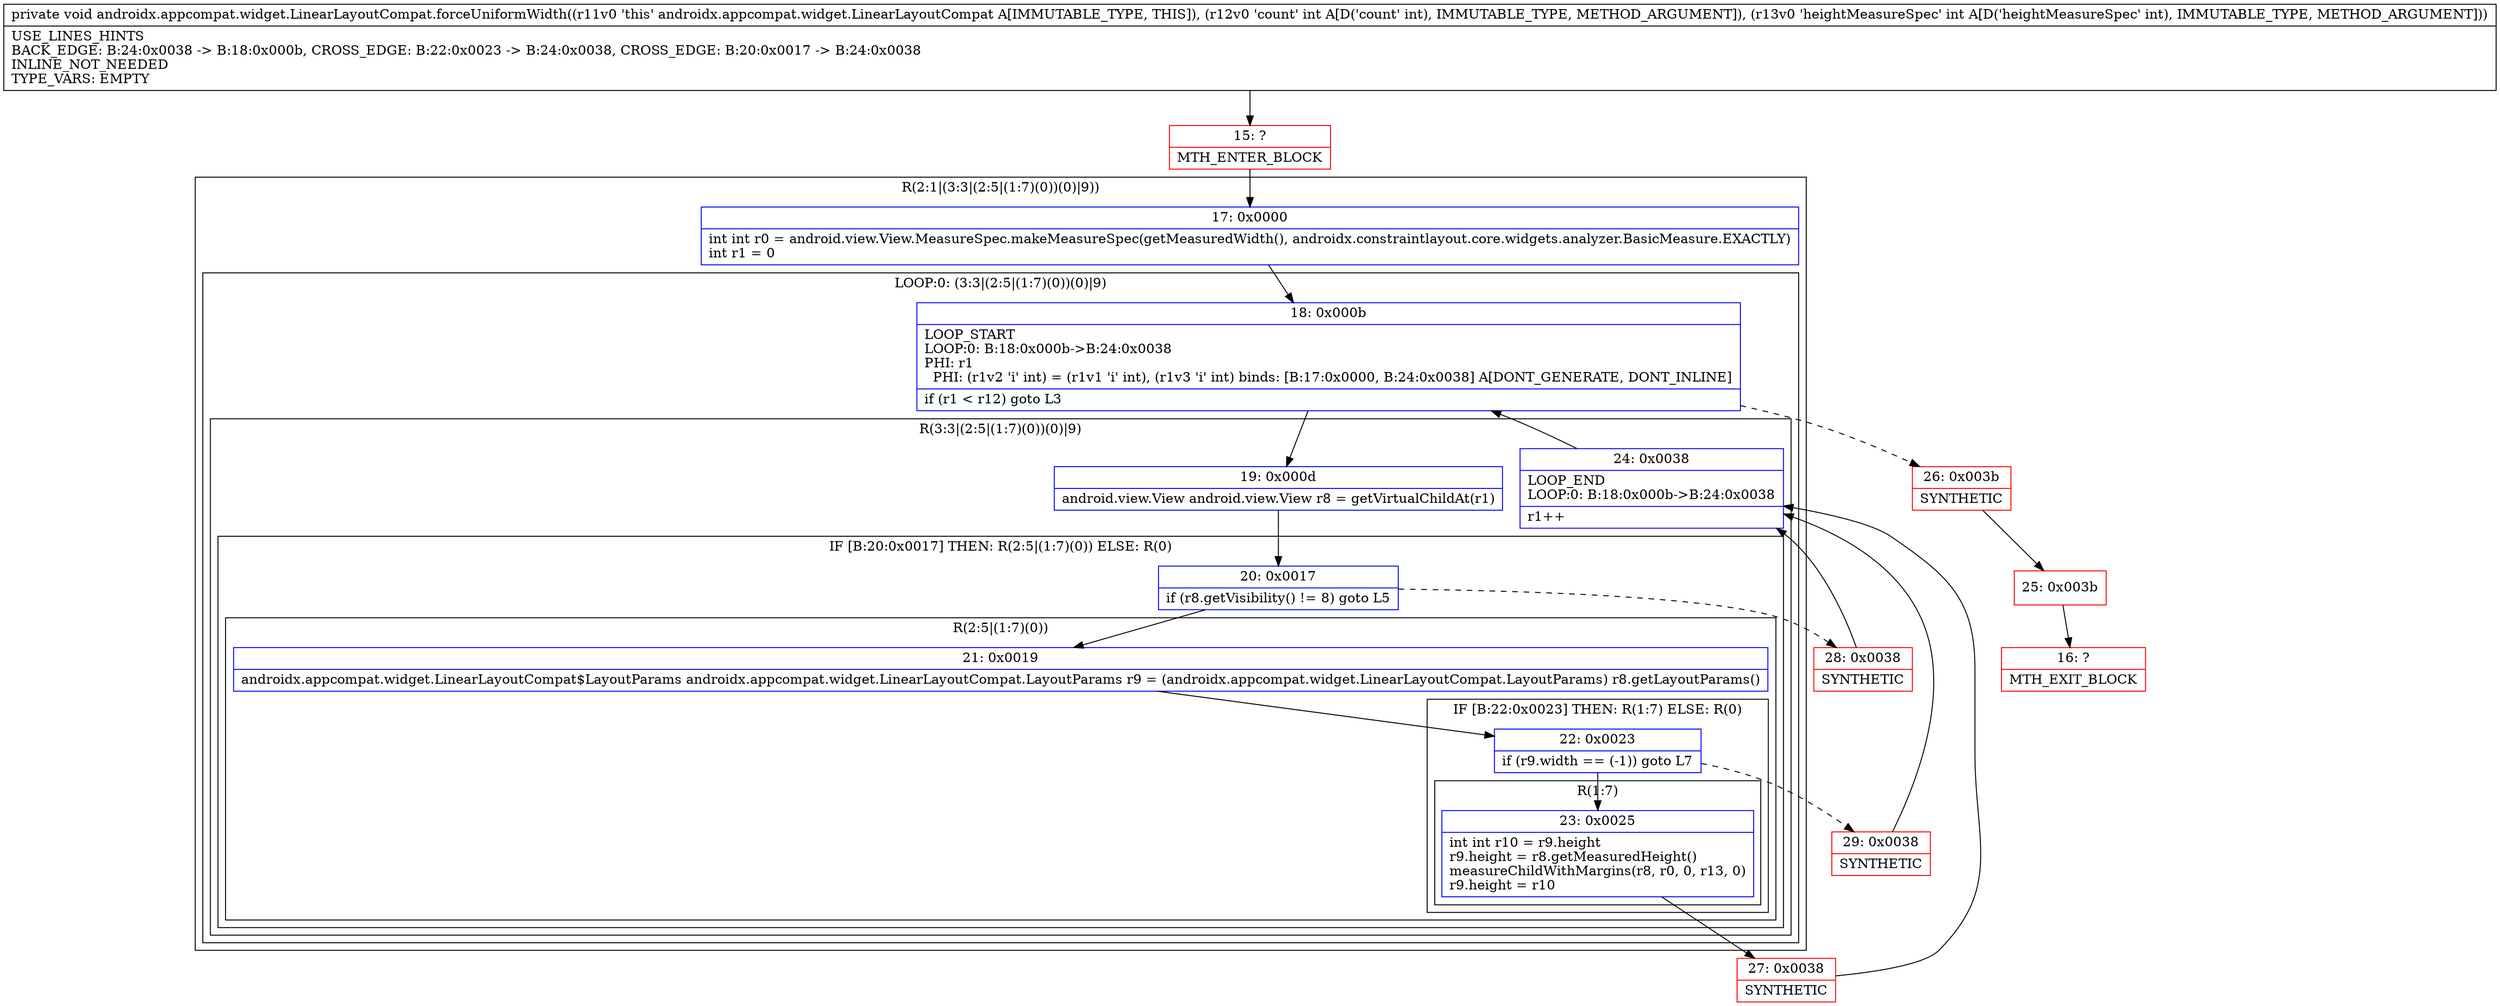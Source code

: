 digraph "CFG forandroidx.appcompat.widget.LinearLayoutCompat.forceUniformWidth(II)V" {
subgraph cluster_Region_1118185244 {
label = "R(2:1|(3:3|(2:5|(1:7)(0))(0)|9))";
node [shape=record,color=blue];
Node_17 [shape=record,label="{17\:\ 0x0000|int int r0 = android.view.View.MeasureSpec.makeMeasureSpec(getMeasuredWidth(), androidx.constraintlayout.core.widgets.analyzer.BasicMeasure.EXACTLY)\lint r1 = 0\l}"];
subgraph cluster_LoopRegion_1046501419 {
label = "LOOP:0: (3:3|(2:5|(1:7)(0))(0)|9)";
node [shape=record,color=blue];
Node_18 [shape=record,label="{18\:\ 0x000b|LOOP_START\lLOOP:0: B:18:0x000b\-\>B:24:0x0038\lPHI: r1 \l  PHI: (r1v2 'i' int) = (r1v1 'i' int), (r1v3 'i' int) binds: [B:17:0x0000, B:24:0x0038] A[DONT_GENERATE, DONT_INLINE]\l|if (r1 \< r12) goto L3\l}"];
subgraph cluster_Region_571034878 {
label = "R(3:3|(2:5|(1:7)(0))(0)|9)";
node [shape=record,color=blue];
Node_19 [shape=record,label="{19\:\ 0x000d|android.view.View android.view.View r8 = getVirtualChildAt(r1)\l}"];
subgraph cluster_IfRegion_1373897060 {
label = "IF [B:20:0x0017] THEN: R(2:5|(1:7)(0)) ELSE: R(0)";
node [shape=record,color=blue];
Node_20 [shape=record,label="{20\:\ 0x0017|if (r8.getVisibility() != 8) goto L5\l}"];
subgraph cluster_Region_1236033899 {
label = "R(2:5|(1:7)(0))";
node [shape=record,color=blue];
Node_21 [shape=record,label="{21\:\ 0x0019|androidx.appcompat.widget.LinearLayoutCompat$LayoutParams androidx.appcompat.widget.LinearLayoutCompat.LayoutParams r9 = (androidx.appcompat.widget.LinearLayoutCompat.LayoutParams) r8.getLayoutParams()\l}"];
subgraph cluster_IfRegion_1966197109 {
label = "IF [B:22:0x0023] THEN: R(1:7) ELSE: R(0)";
node [shape=record,color=blue];
Node_22 [shape=record,label="{22\:\ 0x0023|if (r9.width == (\-1)) goto L7\l}"];
subgraph cluster_Region_1002726041 {
label = "R(1:7)";
node [shape=record,color=blue];
Node_23 [shape=record,label="{23\:\ 0x0025|int int r10 = r9.height\lr9.height = r8.getMeasuredHeight()\lmeasureChildWithMargins(r8, r0, 0, r13, 0)\lr9.height = r10\l}"];
}
subgraph cluster_Region_1569265102 {
label = "R(0)";
node [shape=record,color=blue];
}
}
}
subgraph cluster_Region_1011958736 {
label = "R(0)";
node [shape=record,color=blue];
}
}
Node_24 [shape=record,label="{24\:\ 0x0038|LOOP_END\lLOOP:0: B:18:0x000b\-\>B:24:0x0038\l|r1++\l}"];
}
}
}
Node_15 [shape=record,color=red,label="{15\:\ ?|MTH_ENTER_BLOCK\l}"];
Node_27 [shape=record,color=red,label="{27\:\ 0x0038|SYNTHETIC\l}"];
Node_29 [shape=record,color=red,label="{29\:\ 0x0038|SYNTHETIC\l}"];
Node_28 [shape=record,color=red,label="{28\:\ 0x0038|SYNTHETIC\l}"];
Node_26 [shape=record,color=red,label="{26\:\ 0x003b|SYNTHETIC\l}"];
Node_25 [shape=record,color=red,label="{25\:\ 0x003b}"];
Node_16 [shape=record,color=red,label="{16\:\ ?|MTH_EXIT_BLOCK\l}"];
MethodNode[shape=record,label="{private void androidx.appcompat.widget.LinearLayoutCompat.forceUniformWidth((r11v0 'this' androidx.appcompat.widget.LinearLayoutCompat A[IMMUTABLE_TYPE, THIS]), (r12v0 'count' int A[D('count' int), IMMUTABLE_TYPE, METHOD_ARGUMENT]), (r13v0 'heightMeasureSpec' int A[D('heightMeasureSpec' int), IMMUTABLE_TYPE, METHOD_ARGUMENT]))  | USE_LINES_HINTS\lBACK_EDGE: B:24:0x0038 \-\> B:18:0x000b, CROSS_EDGE: B:22:0x0023 \-\> B:24:0x0038, CROSS_EDGE: B:20:0x0017 \-\> B:24:0x0038\lINLINE_NOT_NEEDED\lTYPE_VARS: EMPTY\l}"];
MethodNode -> Node_15;Node_17 -> Node_18;
Node_18 -> Node_19;
Node_18 -> Node_26[style=dashed];
Node_19 -> Node_20;
Node_20 -> Node_21;
Node_20 -> Node_28[style=dashed];
Node_21 -> Node_22;
Node_22 -> Node_23;
Node_22 -> Node_29[style=dashed];
Node_23 -> Node_27;
Node_24 -> Node_18;
Node_15 -> Node_17;
Node_27 -> Node_24;
Node_29 -> Node_24;
Node_28 -> Node_24;
Node_26 -> Node_25;
Node_25 -> Node_16;
}

